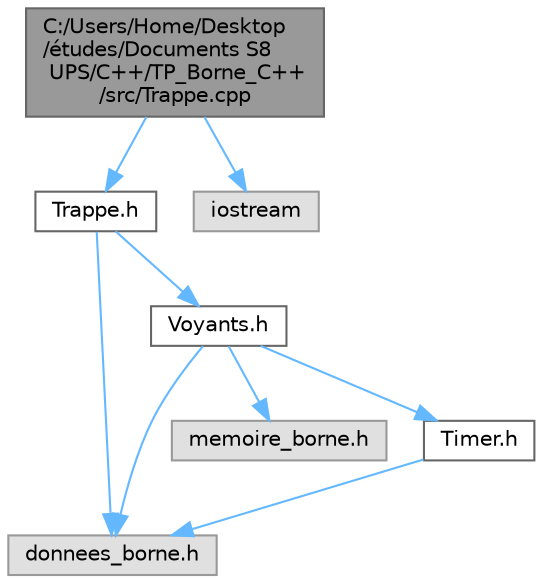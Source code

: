 digraph "C:/Users/Home/Desktop/études/Documents S8 UPS/C++/TP_Borne_C++/src/Trappe.cpp"
{
 // LATEX_PDF_SIZE
  bgcolor="transparent";
  edge [fontname=Helvetica,fontsize=10,labelfontname=Helvetica,labelfontsize=10];
  node [fontname=Helvetica,fontsize=10,shape=box,height=0.2,width=0.4];
  Node1 [id="Node000001",label="C:/Users/Home/Desktop\l/études/Documents S8\l UPS/C++/TP_Borne_C++\l/src/Trappe.cpp",height=0.2,width=0.4,color="gray40", fillcolor="grey60", style="filled", fontcolor="black",tooltip="Definition des methodes de la classe Trappe."];
  Node1 -> Node2 [id="edge17_Node000001_Node000002",color="steelblue1",style="solid",tooltip=" "];
  Node2 [id="Node000002",label="Trappe.h",height=0.2,width=0.4,color="grey40", fillcolor="white", style="filled",URL="$_trappe_8h_source.html",tooltip=" "];
  Node2 -> Node3 [id="edge18_Node000002_Node000003",color="steelblue1",style="solid",tooltip=" "];
  Node3 [id="Node000003",label="donnees_borne.h",height=0.2,width=0.4,color="grey60", fillcolor="#E0E0E0", style="filled",tooltip=" "];
  Node2 -> Node4 [id="edge19_Node000002_Node000004",color="steelblue1",style="solid",tooltip=" "];
  Node4 [id="Node000004",label="Voyants.h",height=0.2,width=0.4,color="grey40", fillcolor="white", style="filled",URL="$_voyants_8h_source.html",tooltip=" "];
  Node4 -> Node3 [id="edge20_Node000004_Node000003",color="steelblue1",style="solid",tooltip=" "];
  Node4 -> Node5 [id="edge21_Node000004_Node000005",color="steelblue1",style="solid",tooltip=" "];
  Node5 [id="Node000005",label="memoire_borne.h",height=0.2,width=0.4,color="grey60", fillcolor="#E0E0E0", style="filled",tooltip=" "];
  Node4 -> Node6 [id="edge22_Node000004_Node000006",color="steelblue1",style="solid",tooltip=" "];
  Node6 [id="Node000006",label="Timer.h",height=0.2,width=0.4,color="grey40", fillcolor="white", style="filled",URL="$_timer_8h_source.html",tooltip=" "];
  Node6 -> Node3 [id="edge23_Node000006_Node000003",color="steelblue1",style="solid",tooltip=" "];
  Node1 -> Node7 [id="edge24_Node000001_Node000007",color="steelblue1",style="solid",tooltip=" "];
  Node7 [id="Node000007",label="iostream",height=0.2,width=0.4,color="grey60", fillcolor="#E0E0E0", style="filled",tooltip=" "];
}
